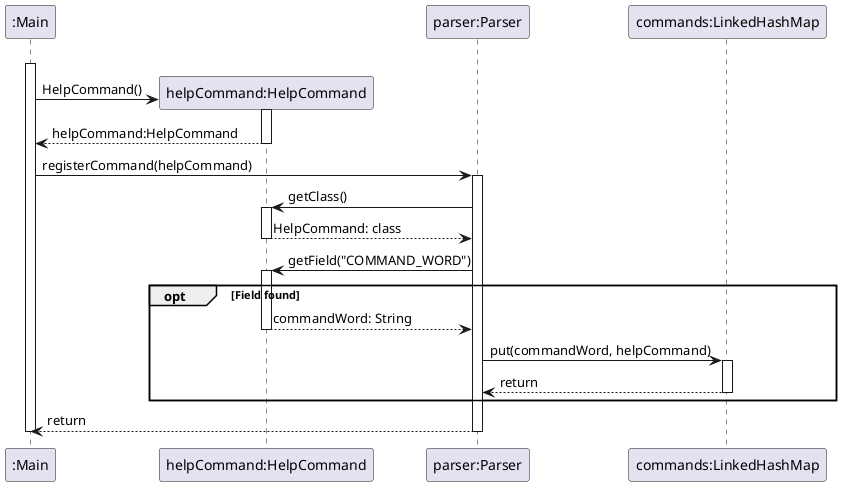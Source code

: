 @startuml
participant ":Main" as Main
"Main" -[hidden]> "Main" :

activate Main
create "helpCommand:HelpCommand" as HelpCommand
Main -> HelpCommand: HelpCommand()

activate HelpCommand

HelpCommand --> Main: helpCommand:HelpCommand
deactivate HelpCommand
participant "parser:Parser" as Parser
Main -> Parser: registerCommand(helpCommand)
activate Parser

participant "commands:LinkedHashMap" as CommandMap

Parser -> HelpCommand: getClass()
activate HelpCommand
HelpCommand --> Parser: HelpCommand: class
deactivate HelpCommand

Parser -> HelpCommand: getField("COMMAND_WORD")
activate HelpCommand
opt Field found
    HelpCommand --> Parser: commandWord: String
    deactivate HelpCommand
    Parser -> CommandMap: put(commandWord, helpCommand)
    activate CommandMap

    CommandMap --> Parser: return

    deactivate CommandMap
end

Parser --> Main: return
deactivate Parser
deactivate Main
@enduml

@startuml
participant ":Main" as Main

participant "parser:Parser" as Parser
Main -> Parser: parseCommand(commandWord:String)
activate Main
activate Parser

Parser -> "commands: LinkedHashMap" as CommandMap: get(commandPart)
activate CommandMap
alt Command found
    CommandMap --> Parser: command: Command
else else
    CommandMap --> Parser: null
    deactivate CommandMap
end

Parser --> Main: command:Command or null
deactivate Parser
deactivate Main
@enduml

@startuml
participant ":Main" as Main

participant "parser:Parser" as Parser
Main -> Parser: extractArguments(command, argumentString)
activate Main
activate Parser

participant "command:Command" as Command
Parser -> Command: getArgumentKeys()
activate Command
Command --> Parser: keywords: String[]
deactivate Command

Parser -> Parser: splitCommandRecursively(argumentString, keywords, arguments, firstKeyWord="")
activate Parser
Parser --> Parser
deactivate Parser

Parser --> Main: arguments:Map<String,String>
deactivate Parser
deactivate Main
@enduml

@startuml
start

if (argumentString.IsEmpty()) then (yes)
    :Return;
    stop
else (no)
    :Initialize
    keywordIndex = -1 and keywordFound = null;

    :Loop through each keyword to find the first occurrence in argumentString;
    if (keywordIndex != -1) then (yes)
        :Get text before keyword: beforeKeyword;
        :arguments.put(prevKeyword, beforeKeyword);

        :afterKeyword = getAfterKeyword(argumentString, keywordIndex);
        :keywords.remove(keyword);

        :Recursively call splitCommandRecursively
        with argumentString = afterKeyword;
        -> splitCommandRecursively;
    else (no)
        :arguments.put(prevKeyword, argumentString);
    endif
endif

stop
@enduml
